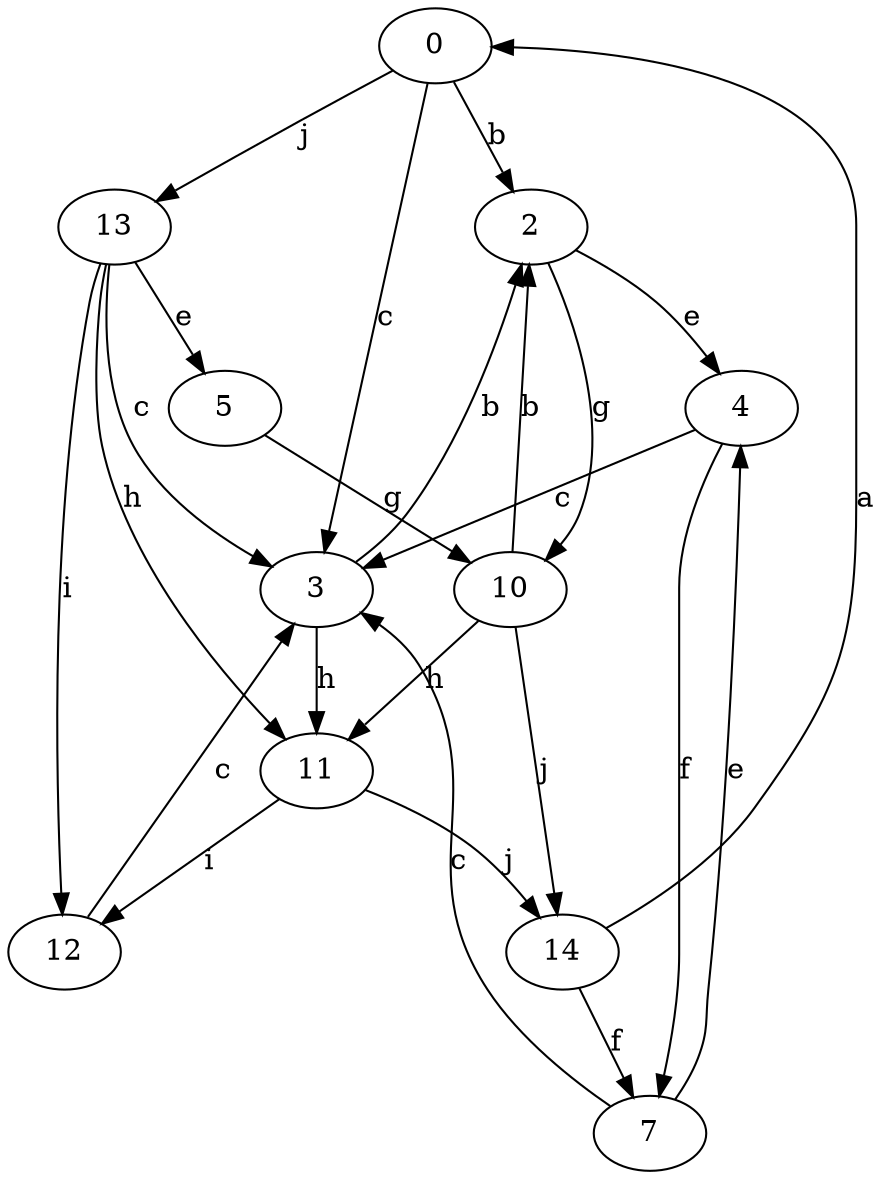 strict digraph  {
0;
2;
3;
4;
5;
7;
10;
11;
12;
13;
14;
0 -> 2  [label=b];
0 -> 3  [label=c];
0 -> 13  [label=j];
2 -> 4  [label=e];
2 -> 10  [label=g];
3 -> 2  [label=b];
3 -> 11  [label=h];
4 -> 3  [label=c];
4 -> 7  [label=f];
5 -> 10  [label=g];
7 -> 3  [label=c];
7 -> 4  [label=e];
10 -> 2  [label=b];
10 -> 11  [label=h];
10 -> 14  [label=j];
11 -> 12  [label=i];
11 -> 14  [label=j];
12 -> 3  [label=c];
13 -> 3  [label=c];
13 -> 5  [label=e];
13 -> 11  [label=h];
13 -> 12  [label=i];
14 -> 0  [label=a];
14 -> 7  [label=f];
}
